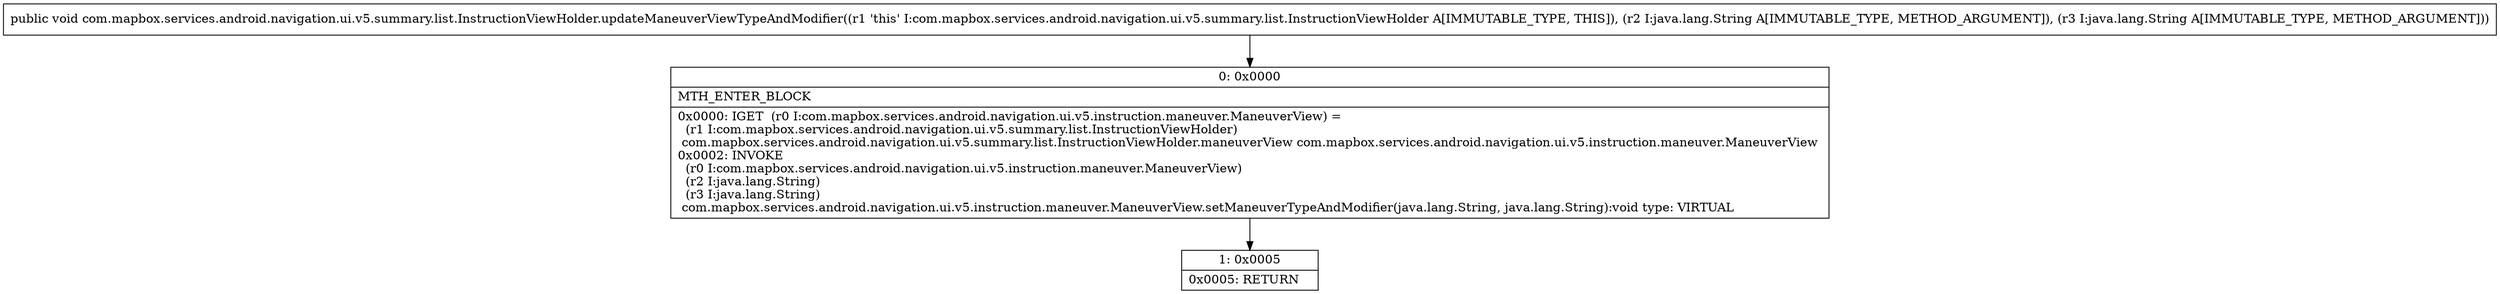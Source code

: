 digraph "CFG forcom.mapbox.services.android.navigation.ui.v5.summary.list.InstructionViewHolder.updateManeuverViewTypeAndModifier(Ljava\/lang\/String;Ljava\/lang\/String;)V" {
Node_0 [shape=record,label="{0\:\ 0x0000|MTH_ENTER_BLOCK\l|0x0000: IGET  (r0 I:com.mapbox.services.android.navigation.ui.v5.instruction.maneuver.ManeuverView) = \l  (r1 I:com.mapbox.services.android.navigation.ui.v5.summary.list.InstructionViewHolder)\l com.mapbox.services.android.navigation.ui.v5.summary.list.InstructionViewHolder.maneuverView com.mapbox.services.android.navigation.ui.v5.instruction.maneuver.ManeuverView \l0x0002: INVOKE  \l  (r0 I:com.mapbox.services.android.navigation.ui.v5.instruction.maneuver.ManeuverView)\l  (r2 I:java.lang.String)\l  (r3 I:java.lang.String)\l com.mapbox.services.android.navigation.ui.v5.instruction.maneuver.ManeuverView.setManeuverTypeAndModifier(java.lang.String, java.lang.String):void type: VIRTUAL \l}"];
Node_1 [shape=record,label="{1\:\ 0x0005|0x0005: RETURN   \l}"];
MethodNode[shape=record,label="{public void com.mapbox.services.android.navigation.ui.v5.summary.list.InstructionViewHolder.updateManeuverViewTypeAndModifier((r1 'this' I:com.mapbox.services.android.navigation.ui.v5.summary.list.InstructionViewHolder A[IMMUTABLE_TYPE, THIS]), (r2 I:java.lang.String A[IMMUTABLE_TYPE, METHOD_ARGUMENT]), (r3 I:java.lang.String A[IMMUTABLE_TYPE, METHOD_ARGUMENT])) }"];
MethodNode -> Node_0;
Node_0 -> Node_1;
}

